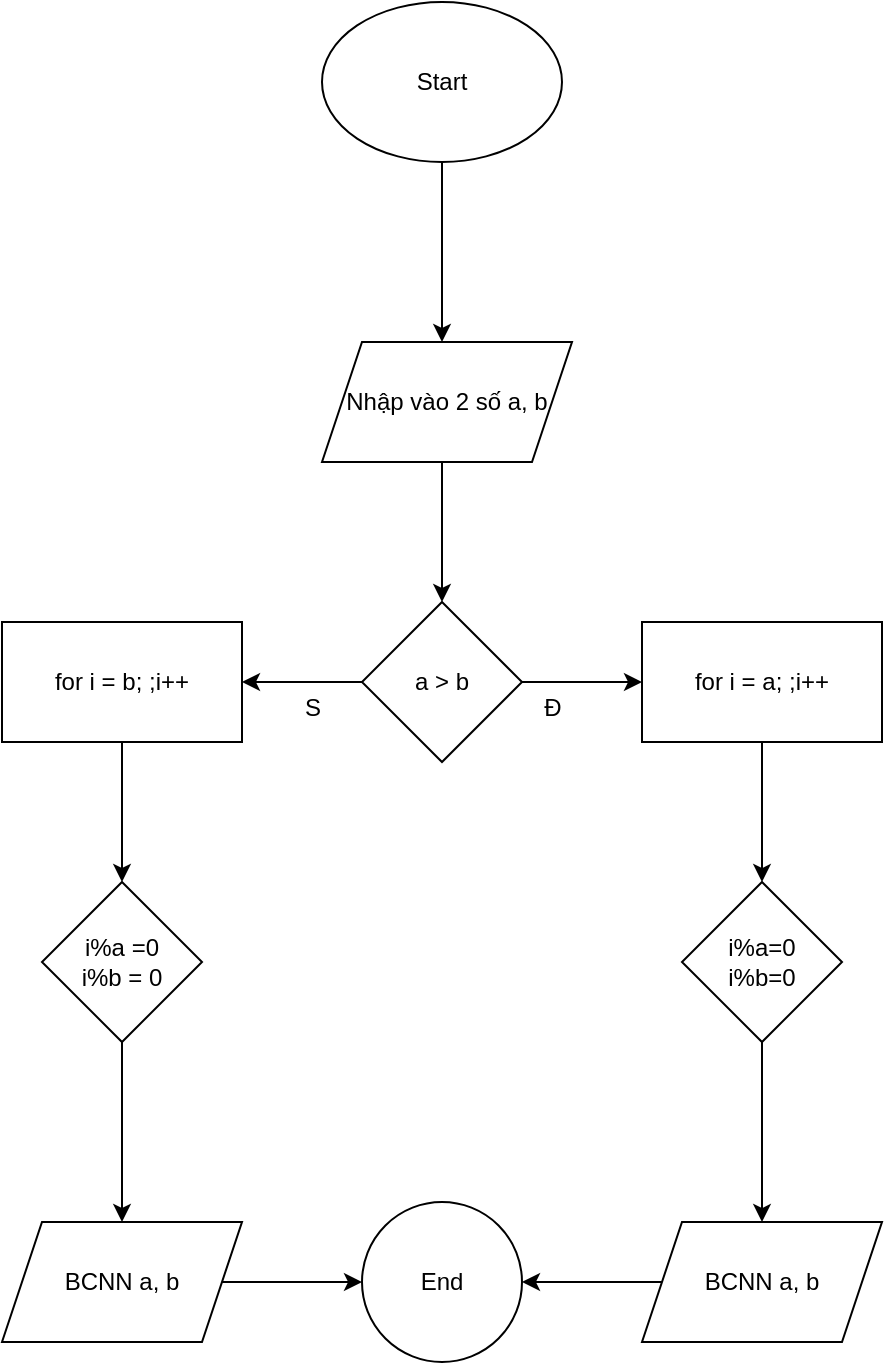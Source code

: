 <mxfile version="24.8.6">
  <diagram name="Page-1" id="myuXoOKBGTin7dKMVNTW">
    <mxGraphModel dx="1050" dy="625" grid="1" gridSize="10" guides="1" tooltips="1" connect="1" arrows="1" fold="1" page="1" pageScale="1" pageWidth="850" pageHeight="1100" math="0" shadow="0">
      <root>
        <mxCell id="0" />
        <mxCell id="1" parent="0" />
        <mxCell id="e0CtggErepBqt4JxgijW-3" value="" style="edgeStyle=orthogonalEdgeStyle;rounded=0;orthogonalLoop=1;jettySize=auto;html=1;" edge="1" parent="1" source="e0CtggErepBqt4JxgijW-1" target="e0CtggErepBqt4JxgijW-2">
          <mxGeometry relative="1" as="geometry">
            <Array as="points">
              <mxPoint x="425" y="160" />
              <mxPoint x="425" y="160" />
            </Array>
          </mxGeometry>
        </mxCell>
        <mxCell id="e0CtggErepBqt4JxgijW-1" value="Start" style="ellipse;whiteSpace=wrap;html=1;" vertex="1" parent="1">
          <mxGeometry x="365" y="20" width="120" height="80" as="geometry" />
        </mxCell>
        <mxCell id="e0CtggErepBqt4JxgijW-5" value="" style="edgeStyle=orthogonalEdgeStyle;rounded=0;orthogonalLoop=1;jettySize=auto;html=1;" edge="1" parent="1" source="e0CtggErepBqt4JxgijW-2" target="e0CtggErepBqt4JxgijW-4">
          <mxGeometry relative="1" as="geometry">
            <Array as="points">
              <mxPoint x="425" y="290" />
              <mxPoint x="425" y="290" />
            </Array>
          </mxGeometry>
        </mxCell>
        <mxCell id="e0CtggErepBqt4JxgijW-2" value="Nhập vào 2 số a, b" style="shape=parallelogram;perimeter=parallelogramPerimeter;whiteSpace=wrap;html=1;fixedSize=1;" vertex="1" parent="1">
          <mxGeometry x="365" y="190" width="125" height="60" as="geometry" />
        </mxCell>
        <mxCell id="e0CtggErepBqt4JxgijW-7" value="" style="edgeStyle=orthogonalEdgeStyle;rounded=0;orthogonalLoop=1;jettySize=auto;html=1;" edge="1" parent="1" source="e0CtggErepBqt4JxgijW-4" target="e0CtggErepBqt4JxgijW-6">
          <mxGeometry relative="1" as="geometry" />
        </mxCell>
        <mxCell id="e0CtggErepBqt4JxgijW-9" value="" style="edgeStyle=orthogonalEdgeStyle;rounded=0;orthogonalLoop=1;jettySize=auto;html=1;" edge="1" parent="1" source="e0CtggErepBqt4JxgijW-4" target="e0CtggErepBqt4JxgijW-8">
          <mxGeometry relative="1" as="geometry" />
        </mxCell>
        <mxCell id="e0CtggErepBqt4JxgijW-4" value="a &amp;gt; b" style="rhombus;whiteSpace=wrap;html=1;" vertex="1" parent="1">
          <mxGeometry x="385" y="320" width="80" height="80" as="geometry" />
        </mxCell>
        <mxCell id="e0CtggErepBqt4JxgijW-17" value="" style="edgeStyle=orthogonalEdgeStyle;rounded=0;orthogonalLoop=1;jettySize=auto;html=1;" edge="1" parent="1" source="e0CtggErepBqt4JxgijW-6" target="e0CtggErepBqt4JxgijW-16">
          <mxGeometry relative="1" as="geometry" />
        </mxCell>
        <mxCell id="e0CtggErepBqt4JxgijW-6" value="for i = a; ;i++" style="whiteSpace=wrap;html=1;" vertex="1" parent="1">
          <mxGeometry x="525" y="330" width="120" height="60" as="geometry" />
        </mxCell>
        <mxCell id="e0CtggErepBqt4JxgijW-15" value="" style="edgeStyle=orthogonalEdgeStyle;rounded=0;orthogonalLoop=1;jettySize=auto;html=1;" edge="1" parent="1" source="e0CtggErepBqt4JxgijW-8" target="e0CtggErepBqt4JxgijW-14">
          <mxGeometry relative="1" as="geometry" />
        </mxCell>
        <mxCell id="e0CtggErepBqt4JxgijW-8" value="for i = b; ;i++" style="whiteSpace=wrap;html=1;" vertex="1" parent="1">
          <mxGeometry x="205" y="330" width="120" height="60" as="geometry" />
        </mxCell>
        <mxCell id="e0CtggErepBqt4JxgijW-12" value="S" style="text;html=1;align=center;verticalAlign=middle;resizable=0;points=[];autosize=1;strokeColor=none;fillColor=none;" vertex="1" parent="1">
          <mxGeometry x="345" y="358" width="30" height="30" as="geometry" />
        </mxCell>
        <mxCell id="e0CtggErepBqt4JxgijW-13" value="Đ" style="text;html=1;align=center;verticalAlign=middle;resizable=0;points=[];autosize=1;strokeColor=none;fillColor=none;" vertex="1" parent="1">
          <mxGeometry x="465" y="358" width="30" height="30" as="geometry" />
        </mxCell>
        <mxCell id="e0CtggErepBqt4JxgijW-19" value="" style="edgeStyle=orthogonalEdgeStyle;rounded=0;orthogonalLoop=1;jettySize=auto;html=1;" edge="1" parent="1" source="e0CtggErepBqt4JxgijW-14" target="e0CtggErepBqt4JxgijW-18">
          <mxGeometry relative="1" as="geometry" />
        </mxCell>
        <mxCell id="e0CtggErepBqt4JxgijW-14" value="i%a =0&lt;div&gt;i%b = 0&lt;/div&gt;" style="rhombus;whiteSpace=wrap;html=1;" vertex="1" parent="1">
          <mxGeometry x="225" y="460" width="80" height="80" as="geometry" />
        </mxCell>
        <mxCell id="e0CtggErepBqt4JxgijW-21" value="" style="edgeStyle=orthogonalEdgeStyle;rounded=0;orthogonalLoop=1;jettySize=auto;html=1;" edge="1" parent="1" source="e0CtggErepBqt4JxgijW-16" target="e0CtggErepBqt4JxgijW-20">
          <mxGeometry relative="1" as="geometry" />
        </mxCell>
        <mxCell id="e0CtggErepBqt4JxgijW-16" value="i%a=0&lt;div&gt;i%b=0&lt;/div&gt;" style="rhombus;whiteSpace=wrap;html=1;" vertex="1" parent="1">
          <mxGeometry x="545" y="460" width="80" height="80" as="geometry" />
        </mxCell>
        <mxCell id="e0CtggErepBqt4JxgijW-23" value="" style="edgeStyle=orthogonalEdgeStyle;rounded=0;orthogonalLoop=1;jettySize=auto;html=1;" edge="1" parent="1" source="e0CtggErepBqt4JxgijW-18" target="e0CtggErepBqt4JxgijW-22">
          <mxGeometry relative="1" as="geometry" />
        </mxCell>
        <mxCell id="e0CtggErepBqt4JxgijW-18" value="BCNN a, b" style="shape=parallelogram;perimeter=parallelogramPerimeter;whiteSpace=wrap;html=1;fixedSize=1;" vertex="1" parent="1">
          <mxGeometry x="205" y="630" width="120" height="60" as="geometry" />
        </mxCell>
        <mxCell id="e0CtggErepBqt4JxgijW-24" value="" style="edgeStyle=orthogonalEdgeStyle;rounded=0;orthogonalLoop=1;jettySize=auto;html=1;" edge="1" parent="1" source="e0CtggErepBqt4JxgijW-20" target="e0CtggErepBqt4JxgijW-22">
          <mxGeometry relative="1" as="geometry" />
        </mxCell>
        <mxCell id="e0CtggErepBqt4JxgijW-20" value="BCNN a, b" style="shape=parallelogram;perimeter=parallelogramPerimeter;whiteSpace=wrap;html=1;fixedSize=1;" vertex="1" parent="1">
          <mxGeometry x="525" y="630" width="120" height="60" as="geometry" />
        </mxCell>
        <mxCell id="e0CtggErepBqt4JxgijW-22" value="End" style="ellipse;whiteSpace=wrap;html=1;" vertex="1" parent="1">
          <mxGeometry x="385" y="620" width="80" height="80" as="geometry" />
        </mxCell>
      </root>
    </mxGraphModel>
  </diagram>
</mxfile>
